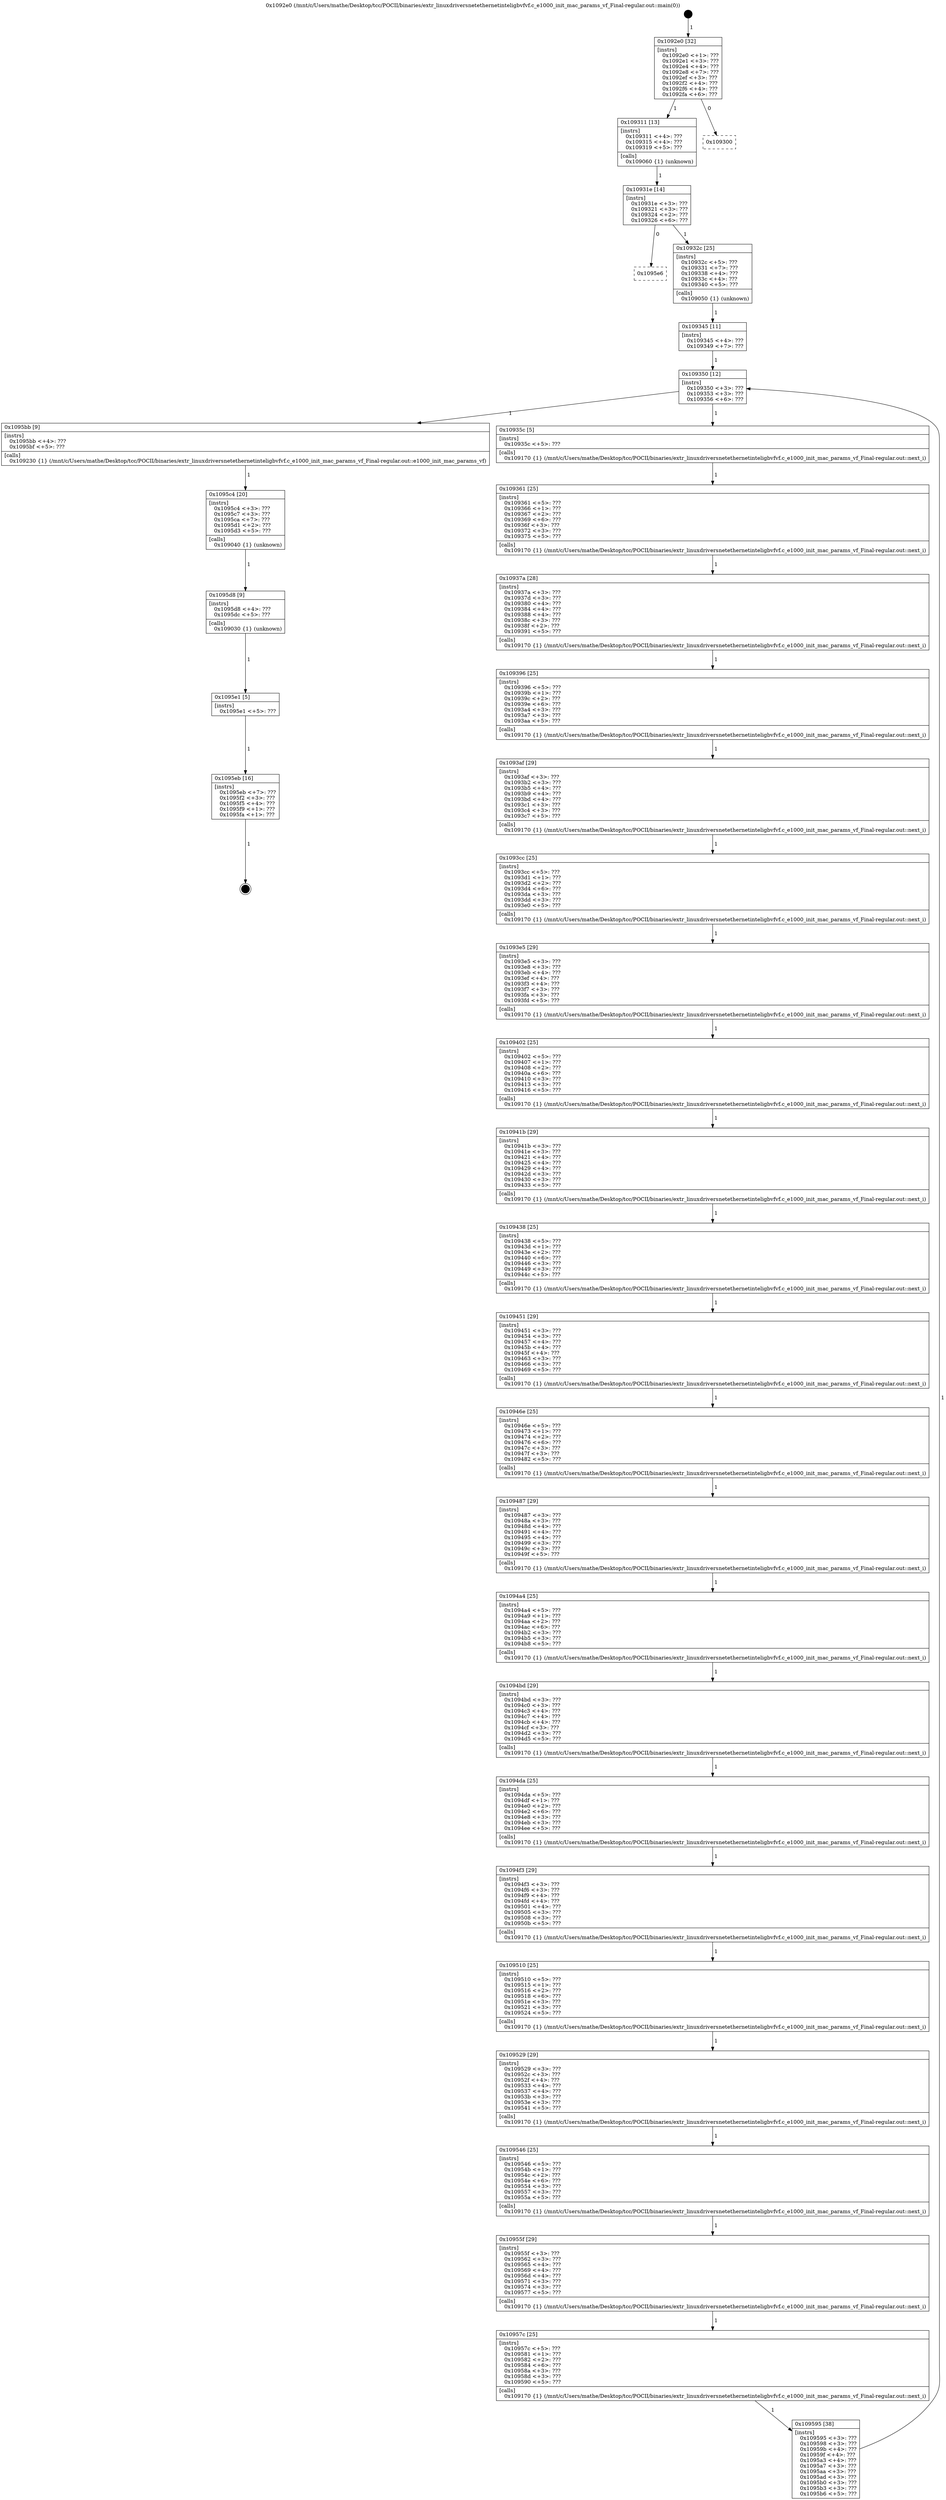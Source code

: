 digraph "0x1092e0" {
  label = "0x1092e0 (/mnt/c/Users/mathe/Desktop/tcc/POCII/binaries/extr_linuxdriversnetethernetinteligbvfvf.c_e1000_init_mac_params_vf_Final-regular.out::main(0))"
  labelloc = "t"
  node[shape=record]

  Entry [label="",width=0.3,height=0.3,shape=circle,fillcolor=black,style=filled]
  "0x1092e0" [label="{
     0x1092e0 [32]\l
     | [instrs]\l
     &nbsp;&nbsp;0x1092e0 \<+1\>: ???\l
     &nbsp;&nbsp;0x1092e1 \<+3\>: ???\l
     &nbsp;&nbsp;0x1092e4 \<+4\>: ???\l
     &nbsp;&nbsp;0x1092e8 \<+7\>: ???\l
     &nbsp;&nbsp;0x1092ef \<+3\>: ???\l
     &nbsp;&nbsp;0x1092f2 \<+4\>: ???\l
     &nbsp;&nbsp;0x1092f6 \<+4\>: ???\l
     &nbsp;&nbsp;0x1092fa \<+6\>: ???\l
  }"]
  "0x109311" [label="{
     0x109311 [13]\l
     | [instrs]\l
     &nbsp;&nbsp;0x109311 \<+4\>: ???\l
     &nbsp;&nbsp;0x109315 \<+4\>: ???\l
     &nbsp;&nbsp;0x109319 \<+5\>: ???\l
     | [calls]\l
     &nbsp;&nbsp;0x109060 \{1\} (unknown)\l
  }"]
  "0x109300" [label="{
     0x109300\l
  }", style=dashed]
  "0x10931e" [label="{
     0x10931e [14]\l
     | [instrs]\l
     &nbsp;&nbsp;0x10931e \<+3\>: ???\l
     &nbsp;&nbsp;0x109321 \<+3\>: ???\l
     &nbsp;&nbsp;0x109324 \<+2\>: ???\l
     &nbsp;&nbsp;0x109326 \<+6\>: ???\l
  }"]
  "0x1095e6" [label="{
     0x1095e6\l
  }", style=dashed]
  "0x10932c" [label="{
     0x10932c [25]\l
     | [instrs]\l
     &nbsp;&nbsp;0x10932c \<+5\>: ???\l
     &nbsp;&nbsp;0x109331 \<+7\>: ???\l
     &nbsp;&nbsp;0x109338 \<+4\>: ???\l
     &nbsp;&nbsp;0x10933c \<+4\>: ???\l
     &nbsp;&nbsp;0x109340 \<+5\>: ???\l
     | [calls]\l
     &nbsp;&nbsp;0x109050 \{1\} (unknown)\l
  }"]
  Exit [label="",width=0.3,height=0.3,shape=circle,fillcolor=black,style=filled,peripheries=2]
  "0x109350" [label="{
     0x109350 [12]\l
     | [instrs]\l
     &nbsp;&nbsp;0x109350 \<+3\>: ???\l
     &nbsp;&nbsp;0x109353 \<+3\>: ???\l
     &nbsp;&nbsp;0x109356 \<+6\>: ???\l
  }"]
  "0x1095bb" [label="{
     0x1095bb [9]\l
     | [instrs]\l
     &nbsp;&nbsp;0x1095bb \<+4\>: ???\l
     &nbsp;&nbsp;0x1095bf \<+5\>: ???\l
     | [calls]\l
     &nbsp;&nbsp;0x109230 \{1\} (/mnt/c/Users/mathe/Desktop/tcc/POCII/binaries/extr_linuxdriversnetethernetinteligbvfvf.c_e1000_init_mac_params_vf_Final-regular.out::e1000_init_mac_params_vf)\l
  }"]
  "0x10935c" [label="{
     0x10935c [5]\l
     | [instrs]\l
     &nbsp;&nbsp;0x10935c \<+5\>: ???\l
     | [calls]\l
     &nbsp;&nbsp;0x109170 \{1\} (/mnt/c/Users/mathe/Desktop/tcc/POCII/binaries/extr_linuxdriversnetethernetinteligbvfvf.c_e1000_init_mac_params_vf_Final-regular.out::next_i)\l
  }"]
  "0x109361" [label="{
     0x109361 [25]\l
     | [instrs]\l
     &nbsp;&nbsp;0x109361 \<+5\>: ???\l
     &nbsp;&nbsp;0x109366 \<+1\>: ???\l
     &nbsp;&nbsp;0x109367 \<+2\>: ???\l
     &nbsp;&nbsp;0x109369 \<+6\>: ???\l
     &nbsp;&nbsp;0x10936f \<+3\>: ???\l
     &nbsp;&nbsp;0x109372 \<+3\>: ???\l
     &nbsp;&nbsp;0x109375 \<+5\>: ???\l
     | [calls]\l
     &nbsp;&nbsp;0x109170 \{1\} (/mnt/c/Users/mathe/Desktop/tcc/POCII/binaries/extr_linuxdriversnetethernetinteligbvfvf.c_e1000_init_mac_params_vf_Final-regular.out::next_i)\l
  }"]
  "0x10937a" [label="{
     0x10937a [28]\l
     | [instrs]\l
     &nbsp;&nbsp;0x10937a \<+3\>: ???\l
     &nbsp;&nbsp;0x10937d \<+3\>: ???\l
     &nbsp;&nbsp;0x109380 \<+4\>: ???\l
     &nbsp;&nbsp;0x109384 \<+4\>: ???\l
     &nbsp;&nbsp;0x109388 \<+4\>: ???\l
     &nbsp;&nbsp;0x10938c \<+3\>: ???\l
     &nbsp;&nbsp;0x10938f \<+2\>: ???\l
     &nbsp;&nbsp;0x109391 \<+5\>: ???\l
     | [calls]\l
     &nbsp;&nbsp;0x109170 \{1\} (/mnt/c/Users/mathe/Desktop/tcc/POCII/binaries/extr_linuxdriversnetethernetinteligbvfvf.c_e1000_init_mac_params_vf_Final-regular.out::next_i)\l
  }"]
  "0x109396" [label="{
     0x109396 [25]\l
     | [instrs]\l
     &nbsp;&nbsp;0x109396 \<+5\>: ???\l
     &nbsp;&nbsp;0x10939b \<+1\>: ???\l
     &nbsp;&nbsp;0x10939c \<+2\>: ???\l
     &nbsp;&nbsp;0x10939e \<+6\>: ???\l
     &nbsp;&nbsp;0x1093a4 \<+3\>: ???\l
     &nbsp;&nbsp;0x1093a7 \<+3\>: ???\l
     &nbsp;&nbsp;0x1093aa \<+5\>: ???\l
     | [calls]\l
     &nbsp;&nbsp;0x109170 \{1\} (/mnt/c/Users/mathe/Desktop/tcc/POCII/binaries/extr_linuxdriversnetethernetinteligbvfvf.c_e1000_init_mac_params_vf_Final-regular.out::next_i)\l
  }"]
  "0x1093af" [label="{
     0x1093af [29]\l
     | [instrs]\l
     &nbsp;&nbsp;0x1093af \<+3\>: ???\l
     &nbsp;&nbsp;0x1093b2 \<+3\>: ???\l
     &nbsp;&nbsp;0x1093b5 \<+4\>: ???\l
     &nbsp;&nbsp;0x1093b9 \<+4\>: ???\l
     &nbsp;&nbsp;0x1093bd \<+4\>: ???\l
     &nbsp;&nbsp;0x1093c1 \<+3\>: ???\l
     &nbsp;&nbsp;0x1093c4 \<+3\>: ???\l
     &nbsp;&nbsp;0x1093c7 \<+5\>: ???\l
     | [calls]\l
     &nbsp;&nbsp;0x109170 \{1\} (/mnt/c/Users/mathe/Desktop/tcc/POCII/binaries/extr_linuxdriversnetethernetinteligbvfvf.c_e1000_init_mac_params_vf_Final-regular.out::next_i)\l
  }"]
  "0x1093cc" [label="{
     0x1093cc [25]\l
     | [instrs]\l
     &nbsp;&nbsp;0x1093cc \<+5\>: ???\l
     &nbsp;&nbsp;0x1093d1 \<+1\>: ???\l
     &nbsp;&nbsp;0x1093d2 \<+2\>: ???\l
     &nbsp;&nbsp;0x1093d4 \<+6\>: ???\l
     &nbsp;&nbsp;0x1093da \<+3\>: ???\l
     &nbsp;&nbsp;0x1093dd \<+3\>: ???\l
     &nbsp;&nbsp;0x1093e0 \<+5\>: ???\l
     | [calls]\l
     &nbsp;&nbsp;0x109170 \{1\} (/mnt/c/Users/mathe/Desktop/tcc/POCII/binaries/extr_linuxdriversnetethernetinteligbvfvf.c_e1000_init_mac_params_vf_Final-regular.out::next_i)\l
  }"]
  "0x1093e5" [label="{
     0x1093e5 [29]\l
     | [instrs]\l
     &nbsp;&nbsp;0x1093e5 \<+3\>: ???\l
     &nbsp;&nbsp;0x1093e8 \<+3\>: ???\l
     &nbsp;&nbsp;0x1093eb \<+4\>: ???\l
     &nbsp;&nbsp;0x1093ef \<+4\>: ???\l
     &nbsp;&nbsp;0x1093f3 \<+4\>: ???\l
     &nbsp;&nbsp;0x1093f7 \<+3\>: ???\l
     &nbsp;&nbsp;0x1093fa \<+3\>: ???\l
     &nbsp;&nbsp;0x1093fd \<+5\>: ???\l
     | [calls]\l
     &nbsp;&nbsp;0x109170 \{1\} (/mnt/c/Users/mathe/Desktop/tcc/POCII/binaries/extr_linuxdriversnetethernetinteligbvfvf.c_e1000_init_mac_params_vf_Final-regular.out::next_i)\l
  }"]
  "0x109402" [label="{
     0x109402 [25]\l
     | [instrs]\l
     &nbsp;&nbsp;0x109402 \<+5\>: ???\l
     &nbsp;&nbsp;0x109407 \<+1\>: ???\l
     &nbsp;&nbsp;0x109408 \<+2\>: ???\l
     &nbsp;&nbsp;0x10940a \<+6\>: ???\l
     &nbsp;&nbsp;0x109410 \<+3\>: ???\l
     &nbsp;&nbsp;0x109413 \<+3\>: ???\l
     &nbsp;&nbsp;0x109416 \<+5\>: ???\l
     | [calls]\l
     &nbsp;&nbsp;0x109170 \{1\} (/mnt/c/Users/mathe/Desktop/tcc/POCII/binaries/extr_linuxdriversnetethernetinteligbvfvf.c_e1000_init_mac_params_vf_Final-regular.out::next_i)\l
  }"]
  "0x10941b" [label="{
     0x10941b [29]\l
     | [instrs]\l
     &nbsp;&nbsp;0x10941b \<+3\>: ???\l
     &nbsp;&nbsp;0x10941e \<+3\>: ???\l
     &nbsp;&nbsp;0x109421 \<+4\>: ???\l
     &nbsp;&nbsp;0x109425 \<+4\>: ???\l
     &nbsp;&nbsp;0x109429 \<+4\>: ???\l
     &nbsp;&nbsp;0x10942d \<+3\>: ???\l
     &nbsp;&nbsp;0x109430 \<+3\>: ???\l
     &nbsp;&nbsp;0x109433 \<+5\>: ???\l
     | [calls]\l
     &nbsp;&nbsp;0x109170 \{1\} (/mnt/c/Users/mathe/Desktop/tcc/POCII/binaries/extr_linuxdriversnetethernetinteligbvfvf.c_e1000_init_mac_params_vf_Final-regular.out::next_i)\l
  }"]
  "0x109438" [label="{
     0x109438 [25]\l
     | [instrs]\l
     &nbsp;&nbsp;0x109438 \<+5\>: ???\l
     &nbsp;&nbsp;0x10943d \<+1\>: ???\l
     &nbsp;&nbsp;0x10943e \<+2\>: ???\l
     &nbsp;&nbsp;0x109440 \<+6\>: ???\l
     &nbsp;&nbsp;0x109446 \<+3\>: ???\l
     &nbsp;&nbsp;0x109449 \<+3\>: ???\l
     &nbsp;&nbsp;0x10944c \<+5\>: ???\l
     | [calls]\l
     &nbsp;&nbsp;0x109170 \{1\} (/mnt/c/Users/mathe/Desktop/tcc/POCII/binaries/extr_linuxdriversnetethernetinteligbvfvf.c_e1000_init_mac_params_vf_Final-regular.out::next_i)\l
  }"]
  "0x109451" [label="{
     0x109451 [29]\l
     | [instrs]\l
     &nbsp;&nbsp;0x109451 \<+3\>: ???\l
     &nbsp;&nbsp;0x109454 \<+3\>: ???\l
     &nbsp;&nbsp;0x109457 \<+4\>: ???\l
     &nbsp;&nbsp;0x10945b \<+4\>: ???\l
     &nbsp;&nbsp;0x10945f \<+4\>: ???\l
     &nbsp;&nbsp;0x109463 \<+3\>: ???\l
     &nbsp;&nbsp;0x109466 \<+3\>: ???\l
     &nbsp;&nbsp;0x109469 \<+5\>: ???\l
     | [calls]\l
     &nbsp;&nbsp;0x109170 \{1\} (/mnt/c/Users/mathe/Desktop/tcc/POCII/binaries/extr_linuxdriversnetethernetinteligbvfvf.c_e1000_init_mac_params_vf_Final-regular.out::next_i)\l
  }"]
  "0x10946e" [label="{
     0x10946e [25]\l
     | [instrs]\l
     &nbsp;&nbsp;0x10946e \<+5\>: ???\l
     &nbsp;&nbsp;0x109473 \<+1\>: ???\l
     &nbsp;&nbsp;0x109474 \<+2\>: ???\l
     &nbsp;&nbsp;0x109476 \<+6\>: ???\l
     &nbsp;&nbsp;0x10947c \<+3\>: ???\l
     &nbsp;&nbsp;0x10947f \<+3\>: ???\l
     &nbsp;&nbsp;0x109482 \<+5\>: ???\l
     | [calls]\l
     &nbsp;&nbsp;0x109170 \{1\} (/mnt/c/Users/mathe/Desktop/tcc/POCII/binaries/extr_linuxdriversnetethernetinteligbvfvf.c_e1000_init_mac_params_vf_Final-regular.out::next_i)\l
  }"]
  "0x109487" [label="{
     0x109487 [29]\l
     | [instrs]\l
     &nbsp;&nbsp;0x109487 \<+3\>: ???\l
     &nbsp;&nbsp;0x10948a \<+3\>: ???\l
     &nbsp;&nbsp;0x10948d \<+4\>: ???\l
     &nbsp;&nbsp;0x109491 \<+4\>: ???\l
     &nbsp;&nbsp;0x109495 \<+4\>: ???\l
     &nbsp;&nbsp;0x109499 \<+3\>: ???\l
     &nbsp;&nbsp;0x10949c \<+3\>: ???\l
     &nbsp;&nbsp;0x10949f \<+5\>: ???\l
     | [calls]\l
     &nbsp;&nbsp;0x109170 \{1\} (/mnt/c/Users/mathe/Desktop/tcc/POCII/binaries/extr_linuxdriversnetethernetinteligbvfvf.c_e1000_init_mac_params_vf_Final-regular.out::next_i)\l
  }"]
  "0x1094a4" [label="{
     0x1094a4 [25]\l
     | [instrs]\l
     &nbsp;&nbsp;0x1094a4 \<+5\>: ???\l
     &nbsp;&nbsp;0x1094a9 \<+1\>: ???\l
     &nbsp;&nbsp;0x1094aa \<+2\>: ???\l
     &nbsp;&nbsp;0x1094ac \<+6\>: ???\l
     &nbsp;&nbsp;0x1094b2 \<+3\>: ???\l
     &nbsp;&nbsp;0x1094b5 \<+3\>: ???\l
     &nbsp;&nbsp;0x1094b8 \<+5\>: ???\l
     | [calls]\l
     &nbsp;&nbsp;0x109170 \{1\} (/mnt/c/Users/mathe/Desktop/tcc/POCII/binaries/extr_linuxdriversnetethernetinteligbvfvf.c_e1000_init_mac_params_vf_Final-regular.out::next_i)\l
  }"]
  "0x1094bd" [label="{
     0x1094bd [29]\l
     | [instrs]\l
     &nbsp;&nbsp;0x1094bd \<+3\>: ???\l
     &nbsp;&nbsp;0x1094c0 \<+3\>: ???\l
     &nbsp;&nbsp;0x1094c3 \<+4\>: ???\l
     &nbsp;&nbsp;0x1094c7 \<+4\>: ???\l
     &nbsp;&nbsp;0x1094cb \<+4\>: ???\l
     &nbsp;&nbsp;0x1094cf \<+3\>: ???\l
     &nbsp;&nbsp;0x1094d2 \<+3\>: ???\l
     &nbsp;&nbsp;0x1094d5 \<+5\>: ???\l
     | [calls]\l
     &nbsp;&nbsp;0x109170 \{1\} (/mnt/c/Users/mathe/Desktop/tcc/POCII/binaries/extr_linuxdriversnetethernetinteligbvfvf.c_e1000_init_mac_params_vf_Final-regular.out::next_i)\l
  }"]
  "0x1094da" [label="{
     0x1094da [25]\l
     | [instrs]\l
     &nbsp;&nbsp;0x1094da \<+5\>: ???\l
     &nbsp;&nbsp;0x1094df \<+1\>: ???\l
     &nbsp;&nbsp;0x1094e0 \<+2\>: ???\l
     &nbsp;&nbsp;0x1094e2 \<+6\>: ???\l
     &nbsp;&nbsp;0x1094e8 \<+3\>: ???\l
     &nbsp;&nbsp;0x1094eb \<+3\>: ???\l
     &nbsp;&nbsp;0x1094ee \<+5\>: ???\l
     | [calls]\l
     &nbsp;&nbsp;0x109170 \{1\} (/mnt/c/Users/mathe/Desktop/tcc/POCII/binaries/extr_linuxdriversnetethernetinteligbvfvf.c_e1000_init_mac_params_vf_Final-regular.out::next_i)\l
  }"]
  "0x1094f3" [label="{
     0x1094f3 [29]\l
     | [instrs]\l
     &nbsp;&nbsp;0x1094f3 \<+3\>: ???\l
     &nbsp;&nbsp;0x1094f6 \<+3\>: ???\l
     &nbsp;&nbsp;0x1094f9 \<+4\>: ???\l
     &nbsp;&nbsp;0x1094fd \<+4\>: ???\l
     &nbsp;&nbsp;0x109501 \<+4\>: ???\l
     &nbsp;&nbsp;0x109505 \<+3\>: ???\l
     &nbsp;&nbsp;0x109508 \<+3\>: ???\l
     &nbsp;&nbsp;0x10950b \<+5\>: ???\l
     | [calls]\l
     &nbsp;&nbsp;0x109170 \{1\} (/mnt/c/Users/mathe/Desktop/tcc/POCII/binaries/extr_linuxdriversnetethernetinteligbvfvf.c_e1000_init_mac_params_vf_Final-regular.out::next_i)\l
  }"]
  "0x109510" [label="{
     0x109510 [25]\l
     | [instrs]\l
     &nbsp;&nbsp;0x109510 \<+5\>: ???\l
     &nbsp;&nbsp;0x109515 \<+1\>: ???\l
     &nbsp;&nbsp;0x109516 \<+2\>: ???\l
     &nbsp;&nbsp;0x109518 \<+6\>: ???\l
     &nbsp;&nbsp;0x10951e \<+3\>: ???\l
     &nbsp;&nbsp;0x109521 \<+3\>: ???\l
     &nbsp;&nbsp;0x109524 \<+5\>: ???\l
     | [calls]\l
     &nbsp;&nbsp;0x109170 \{1\} (/mnt/c/Users/mathe/Desktop/tcc/POCII/binaries/extr_linuxdriversnetethernetinteligbvfvf.c_e1000_init_mac_params_vf_Final-regular.out::next_i)\l
  }"]
  "0x109529" [label="{
     0x109529 [29]\l
     | [instrs]\l
     &nbsp;&nbsp;0x109529 \<+3\>: ???\l
     &nbsp;&nbsp;0x10952c \<+3\>: ???\l
     &nbsp;&nbsp;0x10952f \<+4\>: ???\l
     &nbsp;&nbsp;0x109533 \<+4\>: ???\l
     &nbsp;&nbsp;0x109537 \<+4\>: ???\l
     &nbsp;&nbsp;0x10953b \<+3\>: ???\l
     &nbsp;&nbsp;0x10953e \<+3\>: ???\l
     &nbsp;&nbsp;0x109541 \<+5\>: ???\l
     | [calls]\l
     &nbsp;&nbsp;0x109170 \{1\} (/mnt/c/Users/mathe/Desktop/tcc/POCII/binaries/extr_linuxdriversnetethernetinteligbvfvf.c_e1000_init_mac_params_vf_Final-regular.out::next_i)\l
  }"]
  "0x109546" [label="{
     0x109546 [25]\l
     | [instrs]\l
     &nbsp;&nbsp;0x109546 \<+5\>: ???\l
     &nbsp;&nbsp;0x10954b \<+1\>: ???\l
     &nbsp;&nbsp;0x10954c \<+2\>: ???\l
     &nbsp;&nbsp;0x10954e \<+6\>: ???\l
     &nbsp;&nbsp;0x109554 \<+3\>: ???\l
     &nbsp;&nbsp;0x109557 \<+3\>: ???\l
     &nbsp;&nbsp;0x10955a \<+5\>: ???\l
     | [calls]\l
     &nbsp;&nbsp;0x109170 \{1\} (/mnt/c/Users/mathe/Desktop/tcc/POCII/binaries/extr_linuxdriversnetethernetinteligbvfvf.c_e1000_init_mac_params_vf_Final-regular.out::next_i)\l
  }"]
  "0x10955f" [label="{
     0x10955f [29]\l
     | [instrs]\l
     &nbsp;&nbsp;0x10955f \<+3\>: ???\l
     &nbsp;&nbsp;0x109562 \<+3\>: ???\l
     &nbsp;&nbsp;0x109565 \<+4\>: ???\l
     &nbsp;&nbsp;0x109569 \<+4\>: ???\l
     &nbsp;&nbsp;0x10956d \<+4\>: ???\l
     &nbsp;&nbsp;0x109571 \<+3\>: ???\l
     &nbsp;&nbsp;0x109574 \<+3\>: ???\l
     &nbsp;&nbsp;0x109577 \<+5\>: ???\l
     | [calls]\l
     &nbsp;&nbsp;0x109170 \{1\} (/mnt/c/Users/mathe/Desktop/tcc/POCII/binaries/extr_linuxdriversnetethernetinteligbvfvf.c_e1000_init_mac_params_vf_Final-regular.out::next_i)\l
  }"]
  "0x10957c" [label="{
     0x10957c [25]\l
     | [instrs]\l
     &nbsp;&nbsp;0x10957c \<+5\>: ???\l
     &nbsp;&nbsp;0x109581 \<+1\>: ???\l
     &nbsp;&nbsp;0x109582 \<+2\>: ???\l
     &nbsp;&nbsp;0x109584 \<+6\>: ???\l
     &nbsp;&nbsp;0x10958a \<+3\>: ???\l
     &nbsp;&nbsp;0x10958d \<+3\>: ???\l
     &nbsp;&nbsp;0x109590 \<+5\>: ???\l
     | [calls]\l
     &nbsp;&nbsp;0x109170 \{1\} (/mnt/c/Users/mathe/Desktop/tcc/POCII/binaries/extr_linuxdriversnetethernetinteligbvfvf.c_e1000_init_mac_params_vf_Final-regular.out::next_i)\l
  }"]
  "0x109595" [label="{
     0x109595 [38]\l
     | [instrs]\l
     &nbsp;&nbsp;0x109595 \<+3\>: ???\l
     &nbsp;&nbsp;0x109598 \<+3\>: ???\l
     &nbsp;&nbsp;0x10959b \<+4\>: ???\l
     &nbsp;&nbsp;0x10959f \<+4\>: ???\l
     &nbsp;&nbsp;0x1095a3 \<+4\>: ???\l
     &nbsp;&nbsp;0x1095a7 \<+3\>: ???\l
     &nbsp;&nbsp;0x1095aa \<+3\>: ???\l
     &nbsp;&nbsp;0x1095ad \<+3\>: ???\l
     &nbsp;&nbsp;0x1095b0 \<+3\>: ???\l
     &nbsp;&nbsp;0x1095b3 \<+3\>: ???\l
     &nbsp;&nbsp;0x1095b6 \<+5\>: ???\l
  }"]
  "0x109345" [label="{
     0x109345 [11]\l
     | [instrs]\l
     &nbsp;&nbsp;0x109345 \<+4\>: ???\l
     &nbsp;&nbsp;0x109349 \<+7\>: ???\l
  }"]
  "0x1095c4" [label="{
     0x1095c4 [20]\l
     | [instrs]\l
     &nbsp;&nbsp;0x1095c4 \<+3\>: ???\l
     &nbsp;&nbsp;0x1095c7 \<+3\>: ???\l
     &nbsp;&nbsp;0x1095ca \<+7\>: ???\l
     &nbsp;&nbsp;0x1095d1 \<+2\>: ???\l
     &nbsp;&nbsp;0x1095d3 \<+5\>: ???\l
     | [calls]\l
     &nbsp;&nbsp;0x109040 \{1\} (unknown)\l
  }"]
  "0x1095d8" [label="{
     0x1095d8 [9]\l
     | [instrs]\l
     &nbsp;&nbsp;0x1095d8 \<+4\>: ???\l
     &nbsp;&nbsp;0x1095dc \<+5\>: ???\l
     | [calls]\l
     &nbsp;&nbsp;0x109030 \{1\} (unknown)\l
  }"]
  "0x1095e1" [label="{
     0x1095e1 [5]\l
     | [instrs]\l
     &nbsp;&nbsp;0x1095e1 \<+5\>: ???\l
  }"]
  "0x1095eb" [label="{
     0x1095eb [16]\l
     | [instrs]\l
     &nbsp;&nbsp;0x1095eb \<+7\>: ???\l
     &nbsp;&nbsp;0x1095f2 \<+3\>: ???\l
     &nbsp;&nbsp;0x1095f5 \<+4\>: ???\l
     &nbsp;&nbsp;0x1095f9 \<+1\>: ???\l
     &nbsp;&nbsp;0x1095fa \<+1\>: ???\l
  }"]
  Entry -> "0x1092e0" [label=" 1"]
  "0x1092e0" -> "0x109311" [label=" 1"]
  "0x1092e0" -> "0x109300" [label=" 0"]
  "0x109311" -> "0x10931e" [label=" 1"]
  "0x10931e" -> "0x1095e6" [label=" 0"]
  "0x10931e" -> "0x10932c" [label=" 1"]
  "0x1095eb" -> Exit [label=" 1"]
  "0x10932c" -> "0x109345" [label=" 1"]
  "0x109350" -> "0x1095bb" [label=" 1"]
  "0x109350" -> "0x10935c" [label=" 1"]
  "0x10935c" -> "0x109361" [label=" 1"]
  "0x109361" -> "0x10937a" [label=" 1"]
  "0x10937a" -> "0x109396" [label=" 1"]
  "0x109396" -> "0x1093af" [label=" 1"]
  "0x1093af" -> "0x1093cc" [label=" 1"]
  "0x1093cc" -> "0x1093e5" [label=" 1"]
  "0x1093e5" -> "0x109402" [label=" 1"]
  "0x109402" -> "0x10941b" [label=" 1"]
  "0x10941b" -> "0x109438" [label=" 1"]
  "0x109438" -> "0x109451" [label=" 1"]
  "0x109451" -> "0x10946e" [label=" 1"]
  "0x10946e" -> "0x109487" [label=" 1"]
  "0x109487" -> "0x1094a4" [label=" 1"]
  "0x1094a4" -> "0x1094bd" [label=" 1"]
  "0x1094bd" -> "0x1094da" [label=" 1"]
  "0x1094da" -> "0x1094f3" [label=" 1"]
  "0x1094f3" -> "0x109510" [label=" 1"]
  "0x109510" -> "0x109529" [label=" 1"]
  "0x109529" -> "0x109546" [label=" 1"]
  "0x109546" -> "0x10955f" [label=" 1"]
  "0x10955f" -> "0x10957c" [label=" 1"]
  "0x10957c" -> "0x109595" [label=" 1"]
  "0x109345" -> "0x109350" [label=" 1"]
  "0x109595" -> "0x109350" [label=" 1"]
  "0x1095bb" -> "0x1095c4" [label=" 1"]
  "0x1095c4" -> "0x1095d8" [label=" 1"]
  "0x1095d8" -> "0x1095e1" [label=" 1"]
  "0x1095e1" -> "0x1095eb" [label=" 1"]
}

